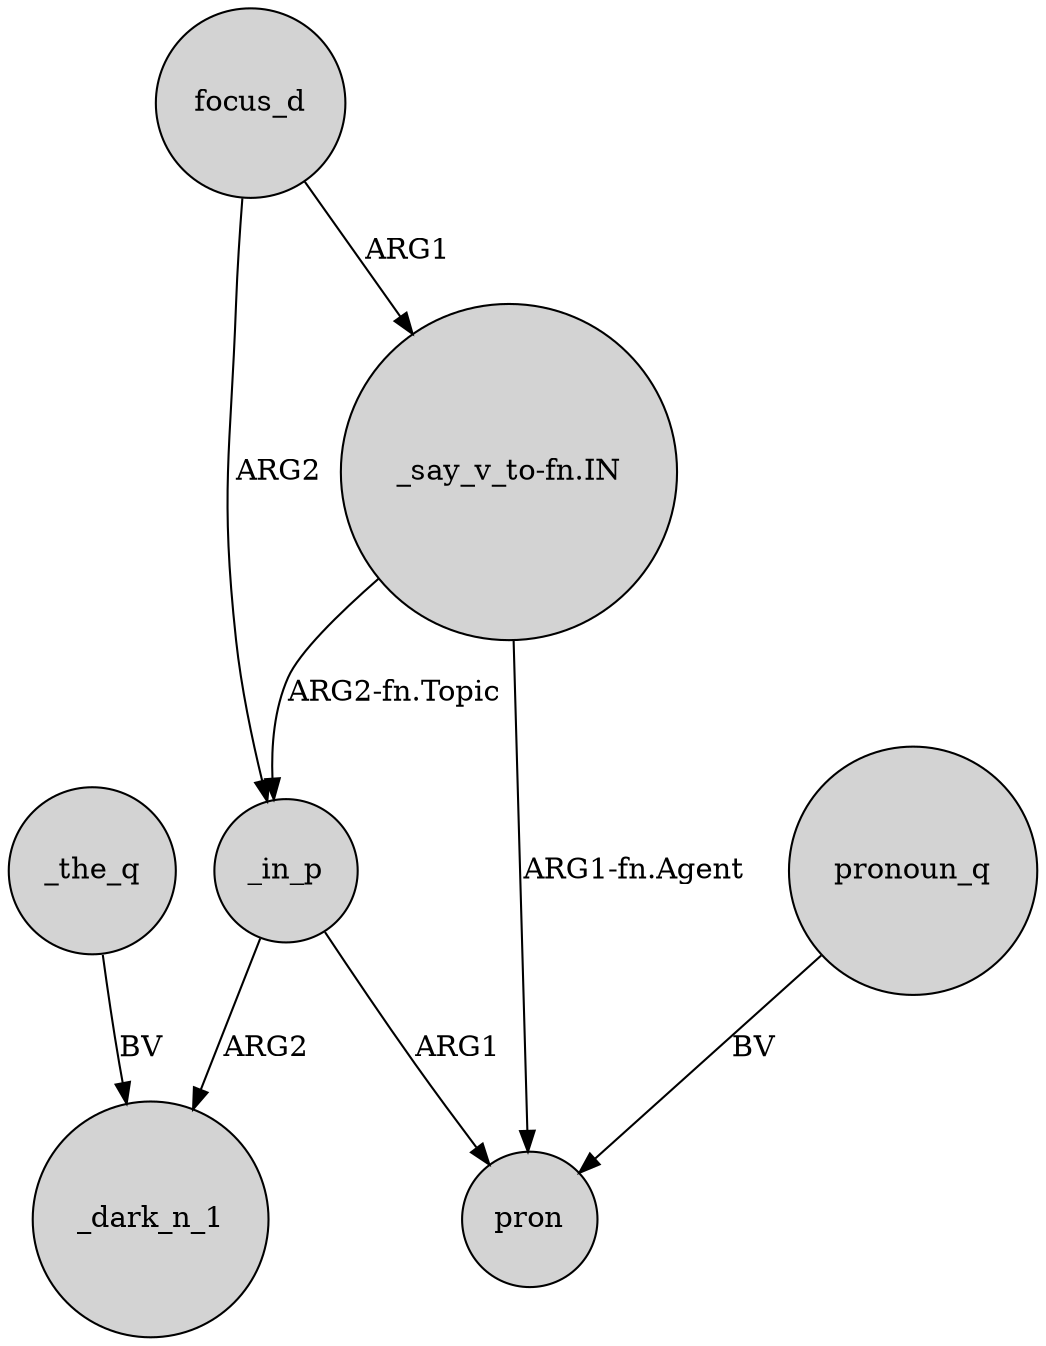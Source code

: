digraph {
	node [shape=circle style=filled]
	_in_p -> _dark_n_1 [label=ARG2]
	"_say_v_to-fn.IN" -> _in_p [label="ARG2-fn.Topic"]
	_in_p -> pron [label=ARG1]
	_the_q -> _dark_n_1 [label=BV]
	focus_d -> _in_p [label=ARG2]
	focus_d -> "_say_v_to-fn.IN" [label=ARG1]
	"_say_v_to-fn.IN" -> pron [label="ARG1-fn.Agent"]
	pronoun_q -> pron [label=BV]
}
